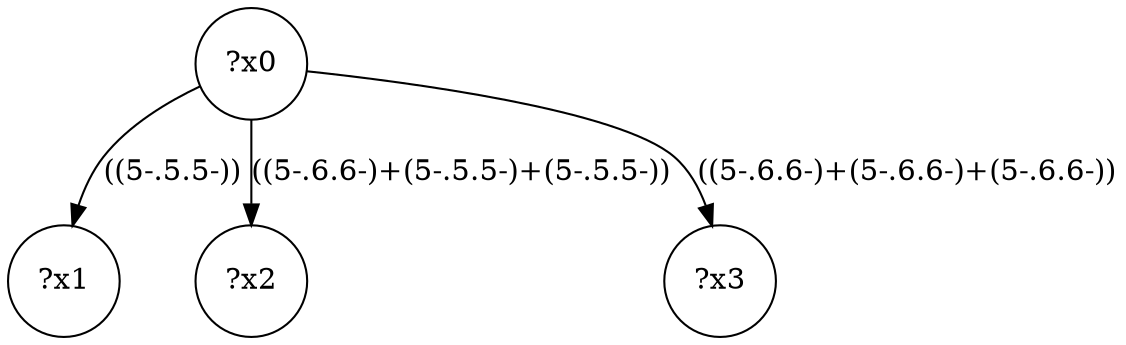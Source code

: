 digraph g {
	x0 [shape=circle, label="?x0"];
	x1 [shape=circle, label="?x1"];
	x0 -> x1 [label="((5-.5.5-))"];
	x2 [shape=circle, label="?x2"];
	x0 -> x2 [label="((5-.6.6-)+(5-.5.5-)+(5-.5.5-))"];
	x3 [shape=circle, label="?x3"];
	x0 -> x3 [label="((5-.6.6-)+(5-.6.6-)+(5-.6.6-))"];
}
